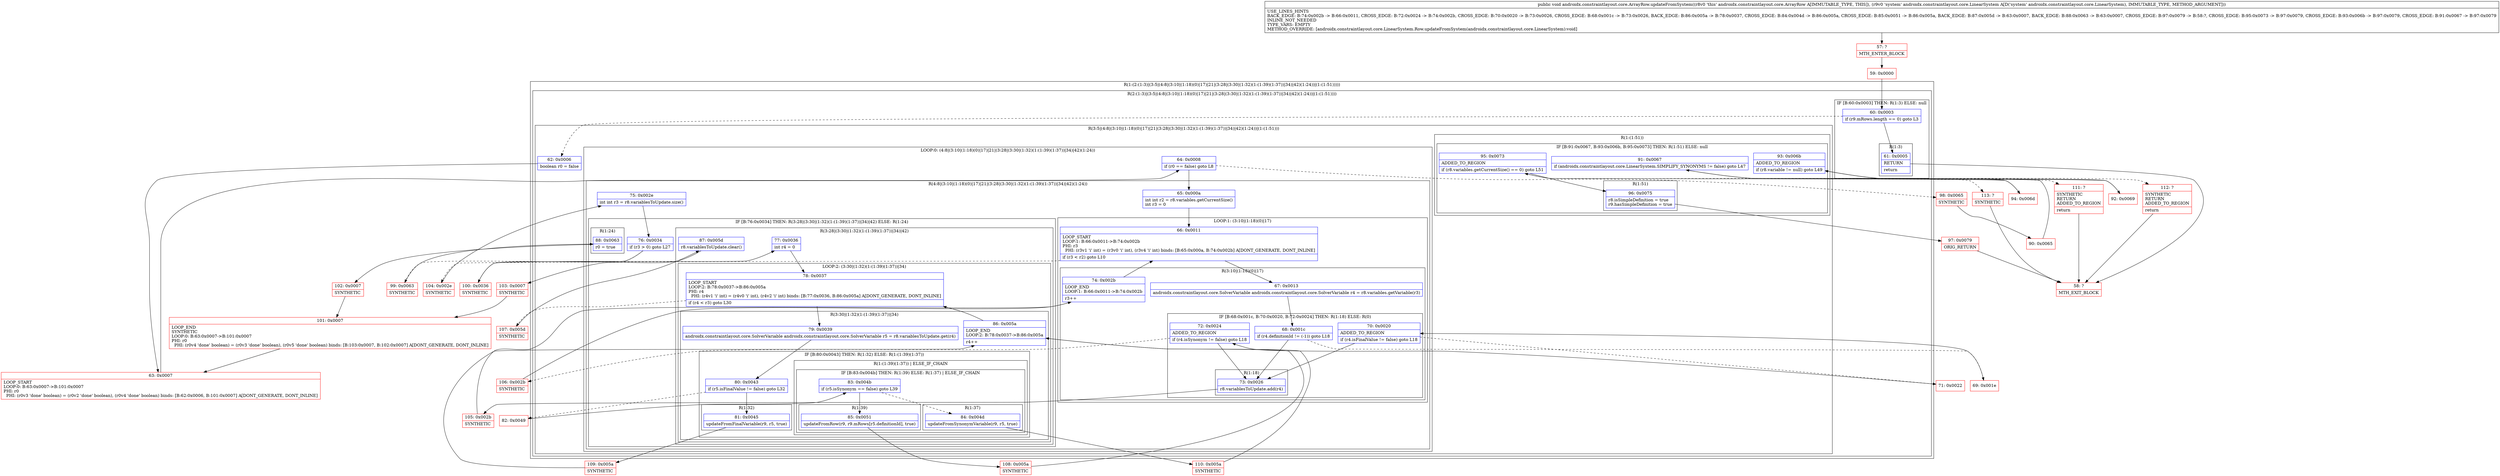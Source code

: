digraph "CFG forandroidx.constraintlayout.core.ArrayRow.updateFromSystem(Landroidx\/constraintlayout\/core\/LinearSystem;)V" {
subgraph cluster_Region_426129432 {
label = "R(1:(2:(1:3)|(3:5|(4:8|(3:10|(1:18)(0)|17)|21|(3:28|(3:30|(1:32)(1:(1:39)(1:37))|34)|42)(1:24))|(1:(1:51)))))";
node [shape=record,color=blue];
subgraph cluster_Region_53570422 {
label = "R(2:(1:3)|(3:5|(4:8|(3:10|(1:18)(0)|17)|21|(3:28|(3:30|(1:32)(1:(1:39)(1:37))|34)|42)(1:24))|(1:(1:51))))";
node [shape=record,color=blue];
subgraph cluster_IfRegion_664344547 {
label = "IF [B:60:0x0003] THEN: R(1:3) ELSE: null";
node [shape=record,color=blue];
Node_60 [shape=record,label="{60\:\ 0x0003|if (r9.mRows.length == 0) goto L3\l}"];
subgraph cluster_Region_847095133 {
label = "R(1:3)";
node [shape=record,color=blue];
Node_61 [shape=record,label="{61\:\ 0x0005|RETURN\l|return\l}"];
}
}
subgraph cluster_Region_232666282 {
label = "R(3:5|(4:8|(3:10|(1:18)(0)|17)|21|(3:28|(3:30|(1:32)(1:(1:39)(1:37))|34)|42)(1:24))|(1:(1:51)))";
node [shape=record,color=blue];
Node_62 [shape=record,label="{62\:\ 0x0006|boolean r0 = false\l}"];
subgraph cluster_LoopRegion_360573092 {
label = "LOOP:0: (4:8|(3:10|(1:18)(0)|17)|21|(3:28|(3:30|(1:32)(1:(1:39)(1:37))|34)|42)(1:24))";
node [shape=record,color=blue];
Node_64 [shape=record,label="{64\:\ 0x0008|if (r0 == false) goto L8\l}"];
subgraph cluster_Region_219354300 {
label = "R(4:8|(3:10|(1:18)(0)|17)|21|(3:28|(3:30|(1:32)(1:(1:39)(1:37))|34)|42)(1:24))";
node [shape=record,color=blue];
Node_65 [shape=record,label="{65\:\ 0x000a|int int r2 = r8.variables.getCurrentSize()\lint r3 = 0\l}"];
subgraph cluster_LoopRegion_1897142992 {
label = "LOOP:1: (3:10|(1:18)(0)|17)";
node [shape=record,color=blue];
Node_66 [shape=record,label="{66\:\ 0x0011|LOOP_START\lLOOP:1: B:66:0x0011\-\>B:74:0x002b\lPHI: r3 \l  PHI: (r3v1 'i' int) = (r3v0 'i' int), (r3v4 'i' int) binds: [B:65:0x000a, B:74:0x002b] A[DONT_GENERATE, DONT_INLINE]\l|if (r3 \< r2) goto L10\l}"];
subgraph cluster_Region_2131301447 {
label = "R(3:10|(1:18)(0)|17)";
node [shape=record,color=blue];
Node_67 [shape=record,label="{67\:\ 0x0013|androidx.constraintlayout.core.SolverVariable androidx.constraintlayout.core.SolverVariable r4 = r8.variables.getVariable(r3)\l}"];
subgraph cluster_IfRegion_1505798616 {
label = "IF [B:68:0x001c, B:70:0x0020, B:72:0x0024] THEN: R(1:18) ELSE: R(0)";
node [shape=record,color=blue];
Node_68 [shape=record,label="{68\:\ 0x001c|if (r4.definitionId != (\-1)) goto L18\l}"];
Node_70 [shape=record,label="{70\:\ 0x0020|ADDED_TO_REGION\l|if (r4.isFinalValue != false) goto L18\l}"];
Node_72 [shape=record,label="{72\:\ 0x0024|ADDED_TO_REGION\l|if (r4.isSynonym != false) goto L18\l}"];
subgraph cluster_Region_700099947 {
label = "R(1:18)";
node [shape=record,color=blue];
Node_73 [shape=record,label="{73\:\ 0x0026|r8.variablesToUpdate.add(r4)\l}"];
}
subgraph cluster_Region_443809266 {
label = "R(0)";
node [shape=record,color=blue];
}
}
Node_74 [shape=record,label="{74\:\ 0x002b|LOOP_END\lLOOP:1: B:66:0x0011\-\>B:74:0x002b\l|r3++\l}"];
}
}
Node_75 [shape=record,label="{75\:\ 0x002e|int int r3 = r8.variablesToUpdate.size()\l}"];
subgraph cluster_IfRegion_97250250 {
label = "IF [B:76:0x0034] THEN: R(3:28|(3:30|(1:32)(1:(1:39)(1:37))|34)|42) ELSE: R(1:24)";
node [shape=record,color=blue];
Node_76 [shape=record,label="{76\:\ 0x0034|if (r3 \> 0) goto L27\l}"];
subgraph cluster_Region_1107030908 {
label = "R(3:28|(3:30|(1:32)(1:(1:39)(1:37))|34)|42)";
node [shape=record,color=blue];
Node_77 [shape=record,label="{77\:\ 0x0036|int r4 = 0\l}"];
subgraph cluster_LoopRegion_275298619 {
label = "LOOP:2: (3:30|(1:32)(1:(1:39)(1:37))|34)";
node [shape=record,color=blue];
Node_78 [shape=record,label="{78\:\ 0x0037|LOOP_START\lLOOP:2: B:78:0x0037\-\>B:86:0x005a\lPHI: r4 \l  PHI: (r4v1 'i' int) = (r4v0 'i' int), (r4v2 'i' int) binds: [B:77:0x0036, B:86:0x005a] A[DONT_GENERATE, DONT_INLINE]\l|if (r4 \< r3) goto L30\l}"];
subgraph cluster_Region_1986489384 {
label = "R(3:30|(1:32)(1:(1:39)(1:37))|34)";
node [shape=record,color=blue];
Node_79 [shape=record,label="{79\:\ 0x0039|androidx.constraintlayout.core.SolverVariable androidx.constraintlayout.core.SolverVariable r5 = r8.variablesToUpdate.get(r4)\l}"];
subgraph cluster_IfRegion_740842645 {
label = "IF [B:80:0x0043] THEN: R(1:32) ELSE: R(1:(1:39)(1:37))";
node [shape=record,color=blue];
Node_80 [shape=record,label="{80\:\ 0x0043|if (r5.isFinalValue != false) goto L32\l}"];
subgraph cluster_Region_2036111690 {
label = "R(1:32)";
node [shape=record,color=blue];
Node_81 [shape=record,label="{81\:\ 0x0045|updateFromFinalVariable(r9, r5, true)\l}"];
}
subgraph cluster_Region_303128337 {
label = "R(1:(1:39)(1:37)) | ELSE_IF_CHAIN\l";
node [shape=record,color=blue];
subgraph cluster_IfRegion_1730344206 {
label = "IF [B:83:0x004b] THEN: R(1:39) ELSE: R(1:37) | ELSE_IF_CHAIN\l";
node [shape=record,color=blue];
Node_83 [shape=record,label="{83\:\ 0x004b|if (r5.isSynonym == false) goto L39\l}"];
subgraph cluster_Region_719963118 {
label = "R(1:39)";
node [shape=record,color=blue];
Node_85 [shape=record,label="{85\:\ 0x0051|updateFromRow(r9, r9.mRows[r5.definitionId], true)\l}"];
}
subgraph cluster_Region_1145831122 {
label = "R(1:37)";
node [shape=record,color=blue];
Node_84 [shape=record,label="{84\:\ 0x004d|updateFromSynonymVariable(r9, r5, true)\l}"];
}
}
}
}
Node_86 [shape=record,label="{86\:\ 0x005a|LOOP_END\lLOOP:2: B:78:0x0037\-\>B:86:0x005a\l|r4++\l}"];
}
}
Node_87 [shape=record,label="{87\:\ 0x005d|r8.variablesToUpdate.clear()\l}"];
}
subgraph cluster_Region_1594503990 {
label = "R(1:24)";
node [shape=record,color=blue];
Node_88 [shape=record,label="{88\:\ 0x0063|r0 = true\l}"];
}
}
}
}
subgraph cluster_Region_2111333567 {
label = "R(1:(1:51))";
node [shape=record,color=blue];
subgraph cluster_IfRegion_575697172 {
label = "IF [B:91:0x0067, B:93:0x006b, B:95:0x0073] THEN: R(1:51) ELSE: null";
node [shape=record,color=blue];
Node_91 [shape=record,label="{91\:\ 0x0067|if (androidx.constraintlayout.core.LinearSystem.SIMPLIFY_SYNONYMS != false) goto L47\l}"];
Node_93 [shape=record,label="{93\:\ 0x006b|ADDED_TO_REGION\l|if (r8.variable != null) goto L49\l}"];
Node_95 [shape=record,label="{95\:\ 0x0073|ADDED_TO_REGION\l|if (r8.variables.getCurrentSize() == 0) goto L51\l}"];
subgraph cluster_Region_667522241 {
label = "R(1:51)";
node [shape=record,color=blue];
Node_96 [shape=record,label="{96\:\ 0x0075|r8.isSimpleDefinition = true\lr9.hasSimpleDefinition = true\l}"];
}
}
}
}
}
}
Node_57 [shape=record,color=red,label="{57\:\ ?|MTH_ENTER_BLOCK\l}"];
Node_59 [shape=record,color=red,label="{59\:\ 0x0000}"];
Node_58 [shape=record,color=red,label="{58\:\ ?|MTH_EXIT_BLOCK\l}"];
Node_63 [shape=record,color=red,label="{63\:\ 0x0007|LOOP_START\lLOOP:0: B:63:0x0007\-\>B:101:0x0007\lPHI: r0 \l  PHI: (r0v3 'done' boolean) = (r0v2 'done' boolean), (r0v4 'done' boolean) binds: [B:62:0x0006, B:101:0x0007] A[DONT_GENERATE, DONT_INLINE]\l}"];
Node_69 [shape=record,color=red,label="{69\:\ 0x001e}"];
Node_71 [shape=record,color=red,label="{71\:\ 0x0022}"];
Node_106 [shape=record,color=red,label="{106\:\ 0x002b|SYNTHETIC\l}"];
Node_105 [shape=record,color=red,label="{105\:\ 0x002b|SYNTHETIC\l}"];
Node_104 [shape=record,color=red,label="{104\:\ 0x002e|SYNTHETIC\l}"];
Node_99 [shape=record,color=red,label="{99\:\ 0x0063|SYNTHETIC\l}"];
Node_102 [shape=record,color=red,label="{102\:\ 0x0007|SYNTHETIC\l}"];
Node_101 [shape=record,color=red,label="{101\:\ 0x0007|LOOP_END\lSYNTHETIC\lLOOP:0: B:63:0x0007\-\>B:101:0x0007\lPHI: r0 \l  PHI: (r0v4 'done' boolean) = (r0v3 'done' boolean), (r0v5 'done' boolean) binds: [B:103:0x0007, B:102:0x0007] A[DONT_GENERATE, DONT_INLINE]\l}"];
Node_100 [shape=record,color=red,label="{100\:\ 0x0036|SYNTHETIC\l}"];
Node_109 [shape=record,color=red,label="{109\:\ 0x005a|SYNTHETIC\l}"];
Node_82 [shape=record,color=red,label="{82\:\ 0x0049}"];
Node_110 [shape=record,color=red,label="{110\:\ 0x005a|SYNTHETIC\l}"];
Node_108 [shape=record,color=red,label="{108\:\ 0x005a|SYNTHETIC\l}"];
Node_107 [shape=record,color=red,label="{107\:\ 0x005d|SYNTHETIC\l}"];
Node_103 [shape=record,color=red,label="{103\:\ 0x0007|SYNTHETIC\l}"];
Node_98 [shape=record,color=red,label="{98\:\ 0x0065|SYNTHETIC\l}"];
Node_90 [shape=record,color=red,label="{90\:\ 0x0065}"];
Node_92 [shape=record,color=red,label="{92\:\ 0x0069}"];
Node_94 [shape=record,color=red,label="{94\:\ 0x006d}"];
Node_97 [shape=record,color=red,label="{97\:\ 0x0079|ORIG_RETURN\l}"];
Node_113 [shape=record,color=red,label="{113\:\ ?|SYNTHETIC\l}"];
Node_112 [shape=record,color=red,label="{112\:\ ?|SYNTHETIC\lRETURN\lADDED_TO_REGION\l|return\l}"];
Node_111 [shape=record,color=red,label="{111\:\ ?|SYNTHETIC\lRETURN\lADDED_TO_REGION\l|return\l}"];
MethodNode[shape=record,label="{public void androidx.constraintlayout.core.ArrayRow.updateFromSystem((r8v0 'this' androidx.constraintlayout.core.ArrayRow A[IMMUTABLE_TYPE, THIS]), (r9v0 'system' androidx.constraintlayout.core.LinearSystem A[D('system' androidx.constraintlayout.core.LinearSystem), IMMUTABLE_TYPE, METHOD_ARGUMENT]))  | USE_LINES_HINTS\lBACK_EDGE: B:74:0x002b \-\> B:66:0x0011, CROSS_EDGE: B:72:0x0024 \-\> B:74:0x002b, CROSS_EDGE: B:70:0x0020 \-\> B:73:0x0026, CROSS_EDGE: B:68:0x001c \-\> B:73:0x0026, BACK_EDGE: B:86:0x005a \-\> B:78:0x0037, CROSS_EDGE: B:84:0x004d \-\> B:86:0x005a, CROSS_EDGE: B:85:0x0051 \-\> B:86:0x005a, BACK_EDGE: B:87:0x005d \-\> B:63:0x0007, BACK_EDGE: B:88:0x0063 \-\> B:63:0x0007, CROSS_EDGE: B:97:0x0079 \-\> B:58:?, CROSS_EDGE: B:95:0x0073 \-\> B:97:0x0079, CROSS_EDGE: B:93:0x006b \-\> B:97:0x0079, CROSS_EDGE: B:91:0x0067 \-\> B:97:0x0079\lINLINE_NOT_NEEDED\lTYPE_VARS: EMPTY\lMETHOD_OVERRIDE: [androidx.constraintlayout.core.LinearSystem.Row.updateFromSystem(androidx.constraintlayout.core.LinearSystem):void]\l}"];
MethodNode -> Node_57;Node_60 -> Node_61;
Node_60 -> Node_62[style=dashed];
Node_61 -> Node_58;
Node_62 -> Node_63;
Node_64 -> Node_65;
Node_64 -> Node_98[style=dashed];
Node_65 -> Node_66;
Node_66 -> Node_67;
Node_66 -> Node_104[style=dashed];
Node_67 -> Node_68;
Node_68 -> Node_69[style=dashed];
Node_68 -> Node_73;
Node_70 -> Node_71[style=dashed];
Node_70 -> Node_73;
Node_72 -> Node_73;
Node_72 -> Node_106[style=dashed];
Node_73 -> Node_105;
Node_74 -> Node_66;
Node_75 -> Node_76;
Node_76 -> Node_99[style=dashed];
Node_76 -> Node_100;
Node_77 -> Node_78;
Node_78 -> Node_79;
Node_78 -> Node_107[style=dashed];
Node_79 -> Node_80;
Node_80 -> Node_81;
Node_80 -> Node_82[style=dashed];
Node_81 -> Node_109;
Node_83 -> Node_84[style=dashed];
Node_83 -> Node_85;
Node_85 -> Node_108;
Node_84 -> Node_110;
Node_86 -> Node_78;
Node_87 -> Node_103;
Node_88 -> Node_102;
Node_91 -> Node_92;
Node_91 -> Node_111[style=dashed];
Node_93 -> Node_94;
Node_93 -> Node_112[style=dashed];
Node_95 -> Node_96;
Node_95 -> Node_113[style=dashed];
Node_96 -> Node_97;
Node_57 -> Node_59;
Node_59 -> Node_60;
Node_63 -> Node_64;
Node_69 -> Node_70;
Node_71 -> Node_72;
Node_106 -> Node_74;
Node_105 -> Node_74;
Node_104 -> Node_75;
Node_99 -> Node_88;
Node_102 -> Node_101;
Node_101 -> Node_63;
Node_100 -> Node_77;
Node_109 -> Node_86;
Node_82 -> Node_83;
Node_110 -> Node_86;
Node_108 -> Node_86;
Node_107 -> Node_87;
Node_103 -> Node_101;
Node_98 -> Node_90;
Node_90 -> Node_91;
Node_92 -> Node_93;
Node_94 -> Node_95;
Node_97 -> Node_58;
Node_113 -> Node_58;
Node_112 -> Node_58;
Node_111 -> Node_58;
}

